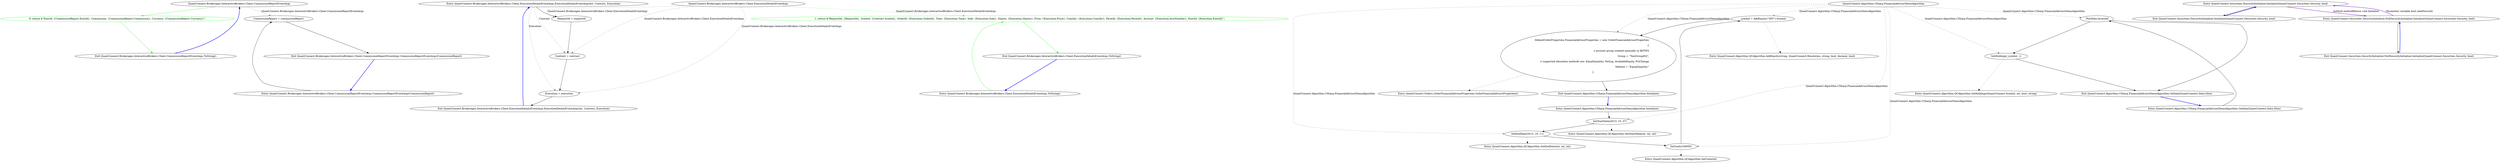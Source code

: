 digraph  {
m0_3 [cluster="QuantConnect.Brokerages.InteractiveBrokers.Client.CommissionReportEventArgs.ToString()", file="CommissionReportEventArgs.cs", label="QuantConnect.Brokerages.InteractiveBrokers.Client.CommissionReportEventArgs", span=""];
m0_4 [cluster="QuantConnect.Brokerages.InteractiveBrokers.Client.CommissionReportEventArgs.ToString()", color=green, community=0, file="CommissionReportEventArgs.cs", label="0: return $''ExecId: {CommissionReport.ExecId}, Commission: {CommissionReport.Commission}, Currency: {CommissionReport.Currency}'';", span="43-43"];
m0_5 [cluster="QuantConnect.Brokerages.InteractiveBrokers.Client.CommissionReportEventArgs.ToString()", file="CommissionReportEventArgs.cs", label="Exit QuantConnect.Brokerages.InteractiveBrokers.Client.CommissionReportEventArgs.ToString()", span="41-41"];
m0_0 [cluster="QuantConnect.Brokerages.InteractiveBrokers.Client.CommissionReportEventArgs.CommissionReportEventArgs(CommissionReport)", file="CommissionReportEventArgs.cs", label="Entry QuantConnect.Brokerages.InteractiveBrokers.Client.CommissionReportEventArgs.CommissionReportEventArgs(CommissionReport)", span="33-33"];
m0_1 [cluster="QuantConnect.Brokerages.InteractiveBrokers.Client.CommissionReportEventArgs.CommissionReportEventArgs(CommissionReport)", file="CommissionReportEventArgs.cs", label="CommissionReport = commissionReport", span="35-35"];
m0_2 [cluster="QuantConnect.Brokerages.InteractiveBrokers.Client.CommissionReportEventArgs.CommissionReportEventArgs(CommissionReport)", file="CommissionReportEventArgs.cs", label="Exit QuantConnect.Brokerages.InteractiveBrokers.Client.CommissionReportEventArgs.CommissionReportEventArgs(CommissionReport)", span="33-33"];
m1_0 [cluster="QuantConnect.Brokerages.InteractiveBrokers.Client.ExecutionDetailsEventArgs.ExecutionDetailsEventArgs(int, Contract, Execution)", file="ExecutionDetailsEventArgs.cs", label="Entry QuantConnect.Brokerages.InteractiveBrokers.Client.ExecutionDetailsEventArgs.ExecutionDetailsEventArgs(int, Contract, Execution)", span="43-43"];
m1_1 [cluster="QuantConnect.Brokerages.InteractiveBrokers.Client.ExecutionDetailsEventArgs.ExecutionDetailsEventArgs(int, Contract, Execution)", file="ExecutionDetailsEventArgs.cs", label="RequestId = requestId", span="45-45"];
m1_2 [cluster="QuantConnect.Brokerages.InteractiveBrokers.Client.ExecutionDetailsEventArgs.ExecutionDetailsEventArgs(int, Contract, Execution)", file="ExecutionDetailsEventArgs.cs", label="Contract = contract", span="46-46"];
m1_3 [cluster="QuantConnect.Brokerages.InteractiveBrokers.Client.ExecutionDetailsEventArgs.ExecutionDetailsEventArgs(int, Contract, Execution)", file="ExecutionDetailsEventArgs.cs", label="Execution = execution", span="47-47"];
m1_4 [cluster="QuantConnect.Brokerages.InteractiveBrokers.Client.ExecutionDetailsEventArgs.ExecutionDetailsEventArgs(int, Contract, Execution)", file="ExecutionDetailsEventArgs.cs", label="Exit QuantConnect.Brokerages.InteractiveBrokers.Client.ExecutionDetailsEventArgs.ExecutionDetailsEventArgs(int, Contract, Execution)", span="43-43"];
m1_5 [cluster="QuantConnect.Brokerages.InteractiveBrokers.Client.ExecutionDetailsEventArgs.ToString()", file="ExecutionDetailsEventArgs.cs", label="Entry QuantConnect.Brokerages.InteractiveBrokers.Client.ExecutionDetailsEventArgs.ToString()", span="53-53"];
m1_6 [cluster="QuantConnect.Brokerages.InteractiveBrokers.Client.ExecutionDetailsEventArgs.ToString()", color=green, community=0, file="ExecutionDetailsEventArgs.cs", label="1: return $''RequestId: {RequestId}, Symbol: {Contract.Symbol}, OrderId: {Execution.OrderId}, Time: {Execution.Time}, Side: {Execution.Side}, Shares: {Execution.Shares}, Price: {Execution.Price}, CumQty: {Execution.CumQty}, PermId: {Execution.PermId}, Account: {Execution.AcctNumber}, ExecId: {Execution.ExecId}'';", span="55-55"];
m1_7 [cluster="QuantConnect.Brokerages.InteractiveBrokers.Client.ExecutionDetailsEventArgs.ToString()", file="ExecutionDetailsEventArgs.cs", label="Exit QuantConnect.Brokerages.InteractiveBrokers.Client.ExecutionDetailsEventArgs.ToString()", span="53-53"];
m1_8 [file="ExecutionDetailsEventArgs.cs", label="QuantConnect.Brokerages.InteractiveBrokers.Client.ExecutionDetailsEventArgs", span=""];
m2_10 [cluster="QuantConnect.Algorithm.QCAlgorithm.AddEquity(string, QuantConnect.Resolution, string, bool, decimal, bool)", file="FinancialAdvisorDemoAlgorithm.cs", label="Entry QuantConnect.Algorithm.QCAlgorithm.AddEquity(string, QuantConnect.Resolution, string, bool, decimal, bool)", span="1350-1350"];
m2_0 [cluster="QuantConnect.Algorithm.CSharp.FinancialAdvisorDemoAlgorithm.Initialize()", file="FinancialAdvisorDemoAlgorithm.cs", label="Entry QuantConnect.Algorithm.CSharp.FinancialAdvisorDemoAlgorithm.Initialize()", span="35-35"];
m2_1 [cluster="QuantConnect.Algorithm.CSharp.FinancialAdvisorDemoAlgorithm.Initialize()", file="FinancialAdvisorDemoAlgorithm.cs", label="SetStartDate(2013, 10, 07)", span="37-37"];
m2_2 [cluster="QuantConnect.Algorithm.CSharp.FinancialAdvisorDemoAlgorithm.Initialize()", file="FinancialAdvisorDemoAlgorithm.cs", label="SetEndDate(2013, 10, 11)", span="38-38"];
m2_3 [cluster="QuantConnect.Algorithm.CSharp.FinancialAdvisorDemoAlgorithm.Initialize()", file="FinancialAdvisorDemoAlgorithm.cs", label="SetCash(100000)", span="39-39"];
m2_4 [cluster="QuantConnect.Algorithm.CSharp.FinancialAdvisorDemoAlgorithm.Initialize()", file="FinancialAdvisorDemoAlgorithm.cs", label="_symbol = AddEquity(''SPY'').Symbol", span="41-41"];
m2_5 [cluster="QuantConnect.Algorithm.CSharp.FinancialAdvisorDemoAlgorithm.Initialize()", file="FinancialAdvisorDemoAlgorithm.cs", label="DefaultOrderProperties.FinancialAdvisorProperties = new OrderFinancialAdvisorProperties\r\n            {\r\n                // account group created manually in IB/TWS\r\n                Group = ''TestGroupEQ'',\r\n                // supported allocation methods are: EqualQuantity, NetLiq, AvailableEquity, PctChange\r\n                Method = ''EqualQuantity''\r\n            }", span="47-53"];
m2_6 [cluster="QuantConnect.Algorithm.CSharp.FinancialAdvisorDemoAlgorithm.Initialize()", file="FinancialAdvisorDemoAlgorithm.cs", label="Exit QuantConnect.Algorithm.CSharp.FinancialAdvisorDemoAlgorithm.Initialize()", span="35-35"];
m2_8 [cluster="QuantConnect.Algorithm.QCAlgorithm.SetEndDate(int, int, int)", file="FinancialAdvisorDemoAlgorithm.cs", label="Entry QuantConnect.Algorithm.QCAlgorithm.SetEndDate(int, int, int)", span="1101-1101"];
m2_11 [cluster="QuantConnect.Orders.OrderFinancialAdvisorProperties.OrderFinancialAdvisorProperties()", file="FinancialAdvisorDemoAlgorithm.cs", label="Entry QuantConnect.Orders.OrderFinancialAdvisorProperties.OrderFinancialAdvisorProperties()", span="21-21"];
m2_7 [cluster="QuantConnect.Algorithm.QCAlgorithm.SetStartDate(int, int, int)", file="FinancialAdvisorDemoAlgorithm.cs", label="Entry QuantConnect.Algorithm.QCAlgorithm.SetStartDate(int, int, int)", span="1076-1076"];
m2_12 [cluster="QuantConnect.Algorithm.CSharp.FinancialAdvisorDemoAlgorithm.OnData(QuantConnect.Data.Slice)", file="FinancialAdvisorDemoAlgorithm.cs", label="Entry QuantConnect.Algorithm.CSharp.FinancialAdvisorDemoAlgorithm.OnData(QuantConnect.Data.Slice)", span="74-74"];
m2_13 [cluster="QuantConnect.Algorithm.CSharp.FinancialAdvisorDemoAlgorithm.OnData(QuantConnect.Data.Slice)", file="FinancialAdvisorDemoAlgorithm.cs", label="!Portfolio.Invested", span="76-76"];
m2_14 [cluster="QuantConnect.Algorithm.CSharp.FinancialAdvisorDemoAlgorithm.OnData(QuantConnect.Data.Slice)", file="FinancialAdvisorDemoAlgorithm.cs", label="SetHoldings(_symbol, 1)", span="80-80"];
m2_15 [cluster="QuantConnect.Algorithm.CSharp.FinancialAdvisorDemoAlgorithm.OnData(QuantConnect.Data.Slice)", file="FinancialAdvisorDemoAlgorithm.cs", label="Exit QuantConnect.Algorithm.CSharp.FinancialAdvisorDemoAlgorithm.OnData(QuantConnect.Data.Slice)", span="74-74"];
m2_9 [cluster="QuantConnect.Algorithm.QCAlgorithm.SetCash(int)", file="FinancialAdvisorDemoAlgorithm.cs", label="Entry QuantConnect.Algorithm.QCAlgorithm.SetCash(int)", span="1025-1025"];
m2_16 [cluster="QuantConnect.Algorithm.QCAlgorithm.SetHoldings(QuantConnect.Symbol, int, bool, string)", file="FinancialAdvisorDemoAlgorithm.cs", label="Entry QuantConnect.Algorithm.QCAlgorithm.SetHoldings(QuantConnect.Symbol, int, bool, string)", span="860-860"];
m2_17 [file="FinancialAdvisorDemoAlgorithm.cs", label="QuantConnect.Algorithm.CSharp.FinancialAdvisorDemoAlgorithm", span=""];
m3_0 [cluster="QuantConnect.Securities.ISecurityInitializer.Initialize(QuantConnect.Securities.Security, bool)", file="InteractiveBrokersBrokerage.cs", label="Entry QuantConnect.Securities.ISecurityInitializer.Initialize(QuantConnect.Securities.Security, bool)", span="28-28"];
m3_1 [cluster="QuantConnect.Securities.ISecurityInitializer.Initialize(QuantConnect.Securities.Security, bool)", file="InteractiveBrokersBrokerage.cs", label="Exit QuantConnect.Securities.ISecurityInitializer.Initialize(QuantConnect.Securities.Security, bool)", span="28-28"];
m3_2 [cluster="QuantConnect.Securities.SecurityInitializer.NullSecurityInitializer.Initialize(QuantConnect.Securities.Security, bool)", file="InteractiveBrokersBrokerage.cs", label="Entry QuantConnect.Securities.SecurityInitializer.NullSecurityInitializer.Initialize(QuantConnect.Securities.Security, bool)", span="43-43"];
m3_3 [cluster="QuantConnect.Securities.SecurityInitializer.NullSecurityInitializer.Initialize(QuantConnect.Securities.Security, bool)", file="InteractiveBrokersBrokerage.cs", label="Exit QuantConnect.Securities.SecurityInitializer.NullSecurityInitializer.Initialize(QuantConnect.Securities.Security, bool)", span="43-43"];
m0_3 -> m0_4  [color=green, key=0, style=solid];
m0_3 -> m0_1  [color=darkseagreen4, key=1, label="QuantConnect.Brokerages.InteractiveBrokers.Client.CommissionReportEventArgs", style=dashed];
m0_4 -> m0_5  [color=green, key=0, style=solid];
m0_5 -> m0_3  [color=blue, key=0, style=bold];
m0_0 -> m0_1  [key=0, style=solid];
m0_1 -> m0_2  [key=0, style=solid];
m0_2 -> m0_0  [color=blue, key=0, style=bold];
m1_0 -> m1_1  [key=0, style=solid];
m1_0 -> m1_2  [color=darkseagreen4, key=1, label=Contract, style=dashed];
m1_0 -> m1_3  [color=darkseagreen4, key=1, label=Execution, style=dashed];
m1_1 -> m1_2  [key=0, style=solid];
m1_2 -> m1_3  [key=0, style=solid];
m1_3 -> m1_4  [key=0, style=solid];
m1_4 -> m1_0  [color=blue, key=0, style=bold];
m1_5 -> m1_6  [color=green, key=0, style=solid];
m1_6 -> m1_7  [color=green, key=0, style=solid];
m1_7 -> m1_5  [color=blue, key=0, style=bold];
m1_8 -> m1_1  [color=darkseagreen4, key=1, label="QuantConnect.Brokerages.InteractiveBrokers.Client.ExecutionDetailsEventArgs", style=dashed];
m1_8 -> m1_2  [color=darkseagreen4, key=1, label="QuantConnect.Brokerages.InteractiveBrokers.Client.ExecutionDetailsEventArgs", style=dashed];
m1_8 -> m1_3  [color=darkseagreen4, key=1, label="QuantConnect.Brokerages.InteractiveBrokers.Client.ExecutionDetailsEventArgs", style=dashed];
m1_8 -> m1_6  [color=green, key=1, label="QuantConnect.Brokerages.InteractiveBrokers.Client.ExecutionDetailsEventArgs", style=dashed];
m2_0 -> m2_1  [key=0, style=solid];
m2_1 -> m2_2  [key=0, style=solid];
m2_1 -> m2_7  [key=2, style=dotted];
m2_2 -> m2_3  [key=0, style=solid];
m2_2 -> m2_8  [key=2, style=dotted];
m2_3 -> m2_4  [key=0, style=solid];
m2_3 -> m2_9  [key=2, style=dotted];
m2_4 -> m2_5  [key=0, style=solid];
m2_4 -> m2_10  [key=2, style=dotted];
m2_5 -> m2_6  [key=0, style=solid];
m2_5 -> m2_11  [key=2, style=dotted];
m2_6 -> m2_0  [color=blue, key=0, style=bold];
m2_12 -> m2_13  [key=0, style=solid];
m2_13 -> m2_14  [key=0, style=solid];
m2_13 -> m2_15  [key=0, style=solid];
m2_14 -> m2_15  [key=0, style=solid];
m2_14 -> m2_16  [key=2, style=dotted];
m2_15 -> m2_12  [color=blue, key=0, style=bold];
m2_17 -> m2_1  [color=darkseagreen4, key=1, label="QuantConnect.Algorithm.CSharp.FinancialAdvisorDemoAlgorithm", style=dashed];
m2_17 -> m2_2  [color=darkseagreen4, key=1, label="QuantConnect.Algorithm.CSharp.FinancialAdvisorDemoAlgorithm", style=dashed];
m2_17 -> m2_3  [color=darkseagreen4, key=1, label="QuantConnect.Algorithm.CSharp.FinancialAdvisorDemoAlgorithm", style=dashed];
m2_17 -> m2_4  [color=darkseagreen4, key=1, label="QuantConnect.Algorithm.CSharp.FinancialAdvisorDemoAlgorithm", style=dashed];
m2_17 -> m2_5  [color=darkseagreen4, key=1, label="QuantConnect.Algorithm.CSharp.FinancialAdvisorDemoAlgorithm", style=dashed];
m2_17 -> m2_13  [color=darkseagreen4, key=1, label="QuantConnect.Algorithm.CSharp.FinancialAdvisorDemoAlgorithm", style=dashed];
m2_17 -> m2_14  [color=darkseagreen4, key=1, label="QuantConnect.Algorithm.CSharp.FinancialAdvisorDemoAlgorithm", style=dashed];
m3_0 -> m3_1  [key=0, style=solid];
m3_0 -> m3_2  [color=darkorchid, key=3, label="method methodReturn void Initialize", style=bold];
m3_1 -> m3_0  [color=blue, key=0, style=bold];
m3_2 -> m3_3  [key=0, style=solid];
m3_2 -> m3_0  [color=darkorchid, key=3, label="Parameter variable bool seedSecurity", style=bold];
m3_3 -> m3_2  [color=blue, key=0, style=bold];
}
